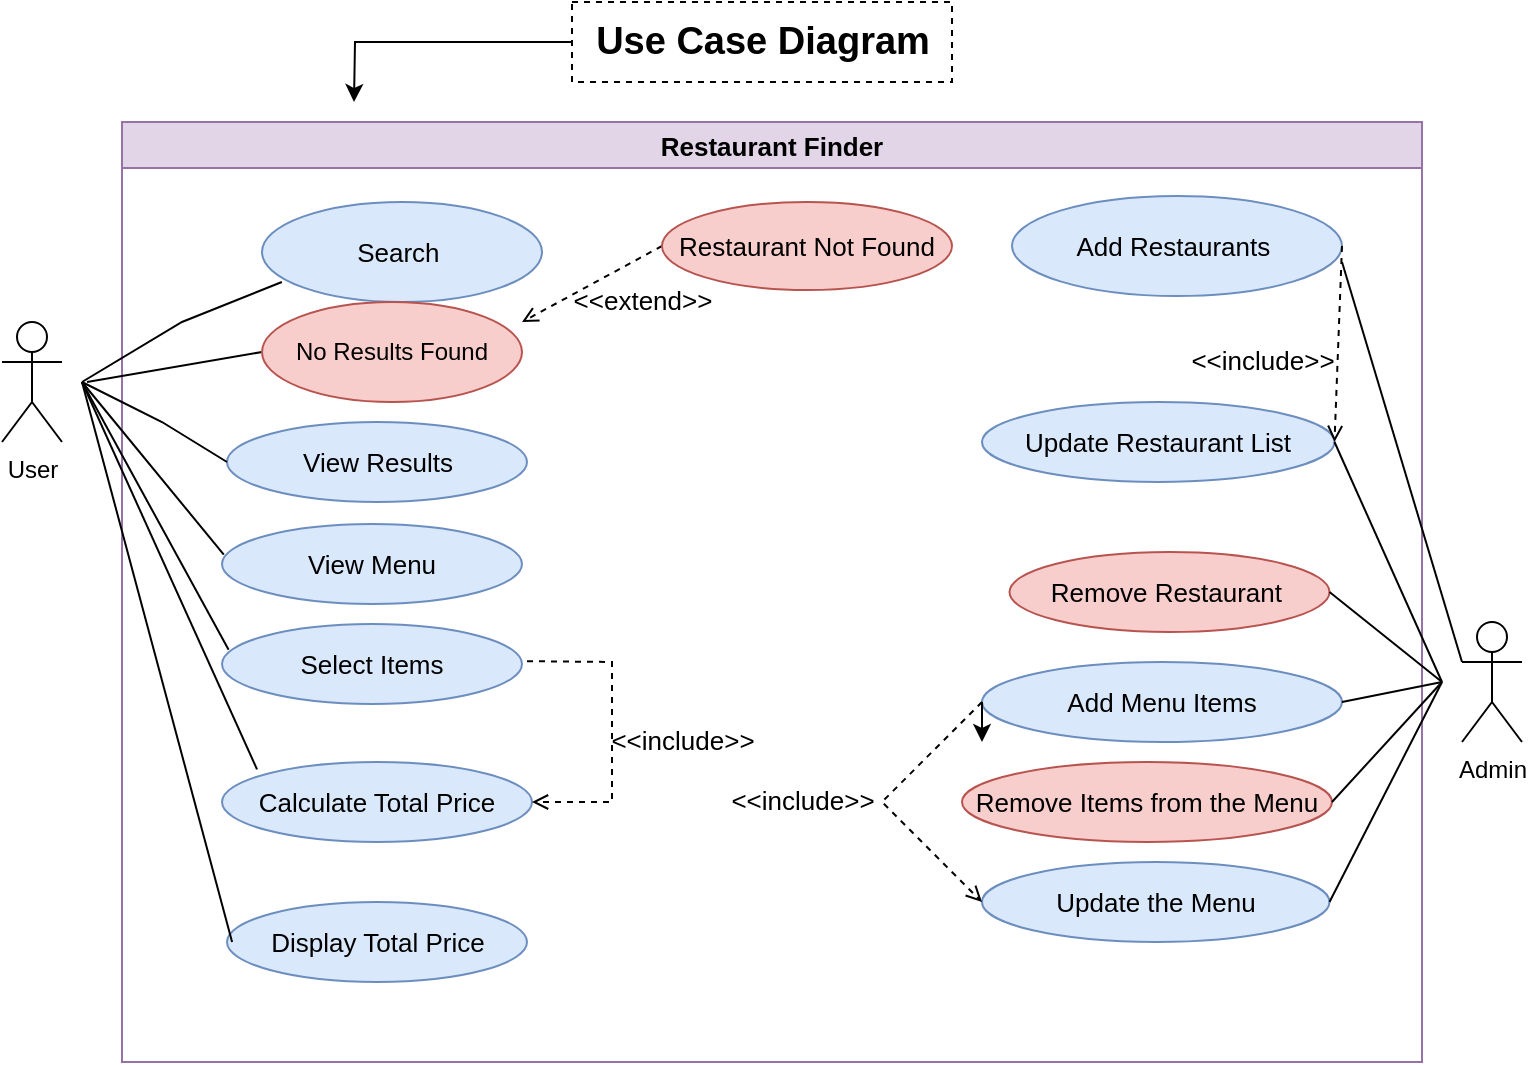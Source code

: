<mxfile version="20.3.0" type="github" pages="2">
  <diagram name="Use Case Diagram" id="b5b7bab2-c9e2-2cf4-8b2a-24fd1a2a6d21">
    <mxGraphModel dx="782" dy="468" grid="1" gridSize="10" guides="1" tooltips="1" connect="1" arrows="1" fold="1" page="1" pageScale="1" pageWidth="827" pageHeight="1169" background="none" math="0" shadow="0">
      <root>
        <mxCell id="0" />
        <mxCell id="1" parent="0" />
        <mxCell id="DMmQpoaEI2NIfHb3nnXW-68" value="Restaurant Finder" style="swimlane;fontSize=13;strokeColor=#9673a6;fillColor=#e1d5e7;" vertex="1" parent="1">
          <mxGeometry x="94" y="60" width="650" height="470" as="geometry" />
        </mxCell>
        <mxCell id="DMmQpoaEI2NIfHb3nnXW-69" value="View Results" style="ellipse;whiteSpace=wrap;html=1;align=center;strokeColor=#6c8ebf;fontSize=13;fillColor=#dae8fc;" vertex="1" parent="DMmQpoaEI2NIfHb3nnXW-68">
          <mxGeometry x="52.5" y="150" width="150" height="40" as="geometry" />
        </mxCell>
        <mxCell id="DMmQpoaEI2NIfHb3nnXW-70" value="Calculate Total Price" style="ellipse;whiteSpace=wrap;html=1;align=center;strokeColor=#6c8ebf;fontSize=13;fillColor=#dae8fc;" vertex="1" parent="DMmQpoaEI2NIfHb3nnXW-68">
          <mxGeometry x="50" y="320" width="155" height="40" as="geometry" />
        </mxCell>
        <mxCell id="DMmQpoaEI2NIfHb3nnXW-71" value="Select Items" style="ellipse;whiteSpace=wrap;html=1;align=center;strokeColor=#6c8ebf;fontSize=13;fillColor=#dae8fc;" vertex="1" parent="DMmQpoaEI2NIfHb3nnXW-68">
          <mxGeometry x="50" y="251" width="150" height="40" as="geometry" />
        </mxCell>
        <mxCell id="DMmQpoaEI2NIfHb3nnXW-72" value="Display Total Price" style="ellipse;whiteSpace=wrap;html=1;align=center;strokeColor=#6c8ebf;fontSize=13;fillColor=#dae8fc;" vertex="1" parent="DMmQpoaEI2NIfHb3nnXW-68">
          <mxGeometry x="52.5" y="390" width="150" height="40" as="geometry" />
        </mxCell>
        <mxCell id="DMmQpoaEI2NIfHb3nnXW-73" value="View Menu" style="ellipse;whiteSpace=wrap;html=1;align=center;strokeColor=#6c8ebf;fontSize=13;fillColor=#dae8fc;" vertex="1" parent="DMmQpoaEI2NIfHb3nnXW-68">
          <mxGeometry x="50" y="201" width="150" height="40" as="geometry" />
        </mxCell>
        <mxCell id="DMmQpoaEI2NIfHb3nnXW-74" value="&amp;lt;&amp;lt;include&amp;gt;&amp;gt;" style="html=1;verticalAlign=bottom;labelBackgroundColor=none;endArrow=open;endFill=0;dashed=1;rounded=0;fontSize=13;entryX=1;entryY=0.5;entryDx=0;entryDy=0;" edge="1" parent="DMmQpoaEI2NIfHb3nnXW-68" target="DMmQpoaEI2NIfHb3nnXW-70">
          <mxGeometry x="0.213" y="35" width="160" relative="1" as="geometry">
            <mxPoint x="202.5" y="269.58" as="sourcePoint" />
            <mxPoint x="362.5" y="269.58" as="targetPoint" />
            <Array as="points">
              <mxPoint x="245" y="270" />
              <mxPoint x="245" y="310" />
              <mxPoint x="245" y="340" />
            </Array>
            <mxPoint as="offset" />
          </mxGeometry>
        </mxCell>
        <mxCell id="DMmQpoaEI2NIfHb3nnXW-75" value="Add Restaurants&amp;nbsp;" style="ellipse;whiteSpace=wrap;html=1;strokeColor=#6c8ebf;fontSize=13;fillColor=#dae8fc;" vertex="1" parent="DMmQpoaEI2NIfHb3nnXW-68">
          <mxGeometry x="445" y="37" width="165" height="50" as="geometry" />
        </mxCell>
        <mxCell id="DMmQpoaEI2NIfHb3nnXW-76" value="Remove Restaurant&amp;nbsp;" style="ellipse;whiteSpace=wrap;html=1;align=center;strokeColor=#b85450;fontSize=13;fillColor=#f8cecc;" vertex="1" parent="DMmQpoaEI2NIfHb3nnXW-68">
          <mxGeometry x="443.75" y="215" width="160" height="40" as="geometry" />
        </mxCell>
        <mxCell id="DMmQpoaEI2NIfHb3nnXW-77" value="Update the Menu" style="ellipse;whiteSpace=wrap;html=1;align=center;strokeColor=#6c8ebf;fontSize=13;fillColor=#dae8fc;" vertex="1" parent="DMmQpoaEI2NIfHb3nnXW-68">
          <mxGeometry x="430" y="370" width="173.75" height="40" as="geometry" />
        </mxCell>
        <mxCell id="DMmQpoaEI2NIfHb3nnXW-78" value="Remove Items from the Menu" style="ellipse;whiteSpace=wrap;html=1;align=center;strokeColor=#b85450;fontSize=13;fillColor=#f8cecc;" vertex="1" parent="DMmQpoaEI2NIfHb3nnXW-68">
          <mxGeometry x="420" y="320" width="185" height="40" as="geometry" />
        </mxCell>
        <mxCell id="DMmQpoaEI2NIfHb3nnXW-79" value="Update Restaurant List" style="ellipse;whiteSpace=wrap;html=1;align=center;strokeColor=#6c8ebf;fontSize=13;fillColor=#dae8fc;" vertex="1" parent="DMmQpoaEI2NIfHb3nnXW-68">
          <mxGeometry x="430" y="140" width="176.25" height="40" as="geometry" />
        </mxCell>
        <mxCell id="DMmQpoaEI2NIfHb3nnXW-80" value="Add Menu Items" style="ellipse;whiteSpace=wrap;html=1;align=center;strokeColor=#6c8ebf;fontSize=13;fillColor=#dae8fc;" vertex="1" parent="DMmQpoaEI2NIfHb3nnXW-68">
          <mxGeometry x="430" y="270" width="180" height="40" as="geometry" />
        </mxCell>
        <mxCell id="DMmQpoaEI2NIfHb3nnXW-81" value="&amp;lt;&amp;lt;include&amp;gt;&amp;gt;" style="html=1;verticalAlign=bottom;labelBackgroundColor=none;endArrow=open;endFill=0;dashed=1;rounded=0;fontSize=13;entryX=1;entryY=0.5;entryDx=0;entryDy=0;exitX=1;exitY=0.5;exitDx=0;exitDy=0;" edge="1" parent="DMmQpoaEI2NIfHb3nnXW-68" source="DMmQpoaEI2NIfHb3nnXW-75" target="DMmQpoaEI2NIfHb3nnXW-79">
          <mxGeometry x="0.417" y="-37" width="160" relative="1" as="geometry">
            <mxPoint x="585" y="95" as="sourcePoint" />
            <mxPoint x="587.5" y="225" as="targetPoint" />
            <Array as="points" />
            <mxPoint as="offset" />
          </mxGeometry>
        </mxCell>
        <mxCell id="DMmQpoaEI2NIfHb3nnXW-82" value="&amp;lt;&amp;lt;extend&amp;gt;&amp;gt;" style="html=1;verticalAlign=bottom;labelBackgroundColor=none;endArrow=open;endFill=0;dashed=1;rounded=0;fontSize=13;exitX=0;exitY=0.5;exitDx=0;exitDy=0;" edge="1" parent="DMmQpoaEI2NIfHb3nnXW-68" source="DMmQpoaEI2NIfHb3nnXW-83">
          <mxGeometry x="-0.324" y="29" width="160" relative="1" as="geometry">
            <mxPoint x="265" y="80" as="sourcePoint" />
            <mxPoint x="200" y="100" as="targetPoint" />
            <Array as="points">
              <mxPoint x="200" y="100" />
            </Array>
            <mxPoint as="offset" />
          </mxGeometry>
        </mxCell>
        <mxCell id="DMmQpoaEI2NIfHb3nnXW-83" value="Restaurant Not Found" style="ellipse;whiteSpace=wrap;html=1;strokeColor=#b85450;fontSize=13;fillColor=#f8cecc;" vertex="1" parent="DMmQpoaEI2NIfHb3nnXW-68">
          <mxGeometry x="270" y="40" width="145" height="44" as="geometry" />
        </mxCell>
        <mxCell id="DMmQpoaEI2NIfHb3nnXW-84" value="&amp;lt;&amp;lt;include&amp;gt;&amp;gt;" style="html=1;verticalAlign=bottom;labelBackgroundColor=none;endArrow=open;endFill=0;dashed=1;rounded=0;fontSize=13;entryX=0;entryY=0.5;entryDx=0;entryDy=0;exitX=0;exitY=0.5;exitDx=0;exitDy=0;" edge="1" parent="DMmQpoaEI2NIfHb3nnXW-68" source="DMmQpoaEI2NIfHb3nnXW-80" target="DMmQpoaEI2NIfHb3nnXW-77">
          <mxGeometry y="-41" width="160" relative="1" as="geometry">
            <mxPoint x="410" y="220" as="sourcePoint" />
            <mxPoint x="540" y="310" as="targetPoint" />
            <Array as="points">
              <mxPoint x="380" y="340" />
            </Array>
            <mxPoint x="-11" y="-19" as="offset" />
          </mxGeometry>
        </mxCell>
        <mxCell id="DMmQpoaEI2NIfHb3nnXW-85" value="" style="endArrow=none;html=1;rounded=0;fontSize=13;" edge="1" parent="DMmQpoaEI2NIfHb3nnXW-68">
          <mxGeometry width="50" height="50" relative="1" as="geometry">
            <mxPoint x="670" y="270" as="sourcePoint" />
            <mxPoint x="610" y="70" as="targetPoint" />
          </mxGeometry>
        </mxCell>
        <mxCell id="DMmQpoaEI2NIfHb3nnXW-86" value="" style="endArrow=none;html=1;rounded=0;entryX=0;entryY=0.5;entryDx=0;entryDy=0;" edge="1" parent="DMmQpoaEI2NIfHb3nnXW-68" target="DMmQpoaEI2NIfHb3nnXW-88">
          <mxGeometry width="50" height="50" relative="1" as="geometry">
            <mxPoint x="-17.5" y="130" as="sourcePoint" />
            <mxPoint x="70" y="110" as="targetPoint" />
            <Array as="points" />
          </mxGeometry>
        </mxCell>
        <mxCell id="DMmQpoaEI2NIfHb3nnXW-87" value="&lt;span style=&quot;font-size: 13px;&quot;&gt;Search&amp;nbsp;&lt;/span&gt;" style="ellipse;whiteSpace=wrap;html=1;fillColor=#dae8fc;strokeColor=#6c8ebf;" vertex="1" parent="DMmQpoaEI2NIfHb3nnXW-68">
          <mxGeometry x="70" y="40" width="140" height="50" as="geometry" />
        </mxCell>
        <mxCell id="DMmQpoaEI2NIfHb3nnXW-88" value="No Results Found" style="ellipse;whiteSpace=wrap;html=1;fillColor=#f8cecc;strokeColor=#b85450;" vertex="1" parent="DMmQpoaEI2NIfHb3nnXW-68">
          <mxGeometry x="70" y="90" width="130" height="50" as="geometry" />
        </mxCell>
        <mxCell id="DMmQpoaEI2NIfHb3nnXW-89" value="User" style="shape=umlActor;verticalLabelPosition=bottom;verticalAlign=top;html=1;outlineConnect=0;" vertex="1" parent="1">
          <mxGeometry x="34" y="160" width="30" height="60" as="geometry" />
        </mxCell>
        <mxCell id="DMmQpoaEI2NIfHb3nnXW-90" value="Admin" style="shape=umlActor;verticalLabelPosition=bottom;verticalAlign=top;html=1;outlineConnect=0;" vertex="1" parent="1">
          <mxGeometry x="764" y="310" width="30" height="60" as="geometry" />
        </mxCell>
        <mxCell id="DMmQpoaEI2NIfHb3nnXW-91" value="" style="endArrow=none;html=1;rounded=0;fontSize=13;entryX=0.071;entryY=0.8;entryDx=0;entryDy=0;entryPerimeter=0;" edge="1" parent="1" target="DMmQpoaEI2NIfHb3nnXW-87">
          <mxGeometry width="50" height="50" relative="1" as="geometry">
            <mxPoint x="74" y="190" as="sourcePoint" />
            <mxPoint x="144" y="109.25" as="targetPoint" />
            <Array as="points">
              <mxPoint x="124" y="160" />
            </Array>
          </mxGeometry>
        </mxCell>
        <mxCell id="DMmQpoaEI2NIfHb3nnXW-92" value="" style="endArrow=none;html=1;rounded=0;fontSize=13;entryX=0;entryY=0.5;entryDx=0;entryDy=0;" edge="1" parent="1" target="DMmQpoaEI2NIfHb3nnXW-69">
          <mxGeometry width="50" height="50" relative="1" as="geometry">
            <mxPoint x="74" y="190" as="sourcePoint" />
            <mxPoint x="134" y="230" as="targetPoint" />
            <Array as="points">
              <mxPoint x="114" y="210" />
            </Array>
          </mxGeometry>
        </mxCell>
        <mxCell id="DMmQpoaEI2NIfHb3nnXW-93" value="" style="endArrow=none;html=1;rounded=0;fontSize=13;entryX=0.006;entryY=0.383;entryDx=0;entryDy=0;entryPerimeter=0;" edge="1" parent="1" target="DMmQpoaEI2NIfHb3nnXW-73">
          <mxGeometry width="50" height="50" relative="1" as="geometry">
            <mxPoint x="74" y="190" as="sourcePoint" />
            <mxPoint x="134" y="170" as="targetPoint" />
          </mxGeometry>
        </mxCell>
        <mxCell id="DMmQpoaEI2NIfHb3nnXW-94" value="" style="endArrow=none;html=1;rounded=0;fontSize=13;entryX=0.022;entryY=0.321;entryDx=0;entryDy=0;entryPerimeter=0;" edge="1" parent="1" target="DMmQpoaEI2NIfHb3nnXW-71">
          <mxGeometry width="50" height="50" relative="1" as="geometry">
            <mxPoint x="74" y="190" as="sourcePoint" />
            <mxPoint x="144" y="180" as="targetPoint" />
          </mxGeometry>
        </mxCell>
        <mxCell id="DMmQpoaEI2NIfHb3nnXW-95" value="" style="endArrow=none;html=1;rounded=0;fontSize=13;entryX=0.113;entryY=0.092;entryDx=0;entryDy=0;entryPerimeter=0;" edge="1" parent="1" target="DMmQpoaEI2NIfHb3nnXW-70">
          <mxGeometry width="50" height="50" relative="1" as="geometry">
            <mxPoint x="74" y="190" as="sourcePoint" />
            <mxPoint x="154" y="380" as="targetPoint" />
          </mxGeometry>
        </mxCell>
        <mxCell id="DMmQpoaEI2NIfHb3nnXW-96" value="" style="endArrow=none;html=1;rounded=0;fontSize=13;entryX=0.017;entryY=0.5;entryDx=0;entryDy=0;entryPerimeter=0;" edge="1" parent="1" target="DMmQpoaEI2NIfHb3nnXW-72">
          <mxGeometry width="50" height="50" relative="1" as="geometry">
            <mxPoint x="74" y="190" as="sourcePoint" />
            <mxPoint x="162.3" y="352.84" as="targetPoint" />
          </mxGeometry>
        </mxCell>
        <mxCell id="DMmQpoaEI2NIfHb3nnXW-97" value="" style="endArrow=none;html=1;rounded=0;fontSize=13;entryX=1;entryY=0.5;entryDx=0;entryDy=0;" edge="1" parent="1" target="DMmQpoaEI2NIfHb3nnXW-76">
          <mxGeometry width="50" height="50" relative="1" as="geometry">
            <mxPoint x="754" y="340" as="sourcePoint" />
            <mxPoint x="709" y="150" as="targetPoint" />
          </mxGeometry>
        </mxCell>
        <mxCell id="DMmQpoaEI2NIfHb3nnXW-98" value="" style="endArrow=none;html=1;rounded=0;fontSize=13;entryX=1;entryY=0.5;entryDx=0;entryDy=0;" edge="1" parent="1" target="DMmQpoaEI2NIfHb3nnXW-80">
          <mxGeometry width="50" height="50" relative="1" as="geometry">
            <mxPoint x="754" y="340" as="sourcePoint" />
            <mxPoint x="694" y="230" as="targetPoint" />
          </mxGeometry>
        </mxCell>
        <mxCell id="DMmQpoaEI2NIfHb3nnXW-99" value="" style="endArrow=none;html=1;rounded=0;fontSize=13;entryX=1;entryY=0.5;entryDx=0;entryDy=0;" edge="1" parent="1" target="DMmQpoaEI2NIfHb3nnXW-78">
          <mxGeometry width="50" height="50" relative="1" as="geometry">
            <mxPoint x="754" y="340" as="sourcePoint" />
            <mxPoint x="704" y="240" as="targetPoint" />
          </mxGeometry>
        </mxCell>
        <mxCell id="DMmQpoaEI2NIfHb3nnXW-100" value="" style="endArrow=none;html=1;rounded=0;fontSize=13;entryX=1;entryY=0.5;entryDx=0;entryDy=0;" edge="1" parent="1" target="DMmQpoaEI2NIfHb3nnXW-77">
          <mxGeometry width="50" height="50" relative="1" as="geometry">
            <mxPoint x="754" y="340" as="sourcePoint" />
            <mxPoint x="714" y="250" as="targetPoint" />
          </mxGeometry>
        </mxCell>
        <mxCell id="DMmQpoaEI2NIfHb3nnXW-101" value="" style="endArrow=none;html=1;rounded=0;fontSize=13;entryX=1;entryY=0.5;entryDx=0;entryDy=0;" edge="1" parent="1" target="DMmQpoaEI2NIfHb3nnXW-79">
          <mxGeometry width="50" height="50" relative="1" as="geometry">
            <mxPoint x="754" y="340" as="sourcePoint" />
            <mxPoint x="684" y="480" as="targetPoint" />
          </mxGeometry>
        </mxCell>
        <mxCell id="DMmQpoaEI2NIfHb3nnXW-102" style="edgeStyle=orthogonalEdgeStyle;rounded=0;orthogonalLoop=1;jettySize=auto;html=1;exitX=0;exitY=0.5;exitDx=0;exitDy=0;" edge="1" parent="1" source="DMmQpoaEI2NIfHb3nnXW-80">
          <mxGeometry relative="1" as="geometry">
            <mxPoint x="524" y="370" as="targetPoint" />
          </mxGeometry>
        </mxCell>
        <mxCell id="DMmQpoaEI2NIfHb3nnXW-110" value="" style="edgeStyle=orthogonalEdgeStyle;rounded=0;orthogonalLoop=1;jettySize=auto;html=1;fontSize=19;" edge="1" parent="1" source="DMmQpoaEI2NIfHb3nnXW-103">
          <mxGeometry relative="1" as="geometry">
            <mxPoint x="210" y="50" as="targetPoint" />
          </mxGeometry>
        </mxCell>
        <mxCell id="DMmQpoaEI2NIfHb3nnXW-103" value="&lt;b&gt;&lt;font style=&quot;font-size: 19px;&quot;&gt;Use Case Diagram&lt;/font&gt;&lt;/b&gt;" style="text;html=1;align=center;verticalAlign=middle;resizable=0;points=[];autosize=1;strokeColor=default;fillColor=none;dashed=1;" vertex="1" parent="1">
          <mxGeometry x="319" width="190" height="40" as="geometry" />
        </mxCell>
      </root>
    </mxGraphModel>
  </diagram>
  <diagram id="GNG9vuEuGxXa2whmLHhD" name="Activity Diagram">
    <mxGraphModel dx="1632" dy="468" grid="1" gridSize="10" guides="1" tooltips="1" connect="1" arrows="1" fold="1" page="1" pageScale="1" pageWidth="850" pageHeight="1100" math="0" shadow="0">
      <root>
        <mxCell id="0" />
        <mxCell id="1" parent="0" />
        <mxCell id="fnDxnUJMtYbM2u1HrAq8-1" value="&lt;b&gt;&lt;font style=&quot;font-size: 19px;&quot;&gt;Activity Diagram&lt;/font&gt;&lt;/b&gt;" style="text;html=1;align=center;verticalAlign=middle;resizable=0;points=[];autosize=1;strokeColor=default;fillColor=none;dashed=1;" vertex="1" parent="1">
          <mxGeometry x="240" y="40" width="170" height="40" as="geometry" />
        </mxCell>
        <mxCell id="fnDxnUJMtYbM2u1HrAq8-2" value="User" style="swimlane;whiteSpace=wrap;strokeColor=#6c8ebf;fillColor=#dae8fc;" vertex="1" parent="1">
          <mxGeometry x="-70" y="110" width="400" height="650" as="geometry" />
        </mxCell>
        <mxCell id="fnDxnUJMtYbM2u1HrAq8-3" value="" style="ellipse;shape=startState;fillColor=#000000;strokeColor=#ff0000;" vertex="1" parent="fnDxnUJMtYbM2u1HrAq8-2">
          <mxGeometry x="17.5" y="40" width="30" height="30" as="geometry" />
        </mxCell>
        <mxCell id="fnDxnUJMtYbM2u1HrAq8-4" style="edgeStyle=orthogonalEdgeStyle;rounded=0;orthogonalLoop=1;jettySize=auto;html=1;" edge="1" parent="fnDxnUJMtYbM2u1HrAq8-2" source="fnDxnUJMtYbM2u1HrAq8-5" target="fnDxnUJMtYbM2u1HrAq8-13">
          <mxGeometry relative="1" as="geometry">
            <Array as="points" />
          </mxGeometry>
        </mxCell>
        <mxCell id="fnDxnUJMtYbM2u1HrAq8-5" value="Search Restaurant" style="fillColor=#dae8fc;strokeColor=#6c8ebf;" vertex="1" parent="fnDxnUJMtYbM2u1HrAq8-2">
          <mxGeometry x="87.5" y="30" width="110" height="50" as="geometry" />
        </mxCell>
        <mxCell id="fnDxnUJMtYbM2u1HrAq8-6" value="Check Timings" style="fillColor=#dae8fc;strokeColor=#6c8ebf;" vertex="1" parent="fnDxnUJMtYbM2u1HrAq8-2">
          <mxGeometry x="10" y="243" width="110" height="50" as="geometry" />
        </mxCell>
        <mxCell id="fnDxnUJMtYbM2u1HrAq8-7" style="edgeStyle=orthogonalEdgeStyle;rounded=0;orthogonalLoop=1;jettySize=auto;html=1;entryX=0.495;entryY=-0.04;entryDx=0;entryDy=0;entryPerimeter=0;fontSize=19;" edge="1" parent="fnDxnUJMtYbM2u1HrAq8-2" source="fnDxnUJMtYbM2u1HrAq8-8" target="fnDxnUJMtYbM2u1HrAq8-10">
          <mxGeometry relative="1" as="geometry" />
        </mxCell>
        <mxCell id="fnDxnUJMtYbM2u1HrAq8-8" value="View Menu" style="fillColor=#dae8fc;strokeColor=#6c8ebf;" vertex="1" parent="fnDxnUJMtYbM2u1HrAq8-2">
          <mxGeometry x="57.5" y="350" width="110" height="50" as="geometry" />
        </mxCell>
        <mxCell id="fnDxnUJMtYbM2u1HrAq8-9" value="" style="edgeStyle=orthogonalEdgeStyle;rounded=0;orthogonalLoop=1;jettySize=auto;html=1;fontSize=19;" edge="1" parent="fnDxnUJMtYbM2u1HrAq8-2" source="fnDxnUJMtYbM2u1HrAq8-10" target="fnDxnUJMtYbM2u1HrAq8-12">
          <mxGeometry relative="1" as="geometry" />
        </mxCell>
        <mxCell id="fnDxnUJMtYbM2u1HrAq8-10" value="Select Items" style="fillColor=#dae8fc;strokeColor=#6c8ebf;" vertex="1" parent="fnDxnUJMtYbM2u1HrAq8-2">
          <mxGeometry x="57.5" y="440" width="110" height="50" as="geometry" />
        </mxCell>
        <mxCell id="fnDxnUJMtYbM2u1HrAq8-11" style="edgeStyle=orthogonalEdgeStyle;rounded=0;orthogonalLoop=1;jettySize=auto;html=1;entryX=0.5;entryY=0;entryDx=0;entryDy=0;" edge="1" parent="fnDxnUJMtYbM2u1HrAq8-2" source="fnDxnUJMtYbM2u1HrAq8-12" target="fnDxnUJMtYbM2u1HrAq8-16">
          <mxGeometry relative="1" as="geometry" />
        </mxCell>
        <mxCell id="fnDxnUJMtYbM2u1HrAq8-12" value="View Total Price" style="fillColor=#dae8fc;strokeColor=#6c8ebf;" vertex="1" parent="fnDxnUJMtYbM2u1HrAq8-2">
          <mxGeometry x="57.5" y="520" width="110" height="50" as="geometry" />
        </mxCell>
        <mxCell id="fnDxnUJMtYbM2u1HrAq8-13" value="" style="rhombus;whiteSpace=wrap;html=1;strokeColor=#0000FF;" vertex="1" parent="fnDxnUJMtYbM2u1HrAq8-2">
          <mxGeometry x="80" y="180" width="45" height="40" as="geometry" />
        </mxCell>
        <mxCell id="fnDxnUJMtYbM2u1HrAq8-14" style="edgeStyle=orthogonalEdgeStyle;rounded=0;orthogonalLoop=1;jettySize=auto;html=1;entryX=0.445;entryY=1;entryDx=0;entryDy=0;entryPerimeter=0;" edge="1" parent="fnDxnUJMtYbM2u1HrAq8-2" source="fnDxnUJMtYbM2u1HrAq8-15" target="fnDxnUJMtYbM2u1HrAq8-6">
          <mxGeometry relative="1" as="geometry" />
        </mxCell>
        <mxCell id="fnDxnUJMtYbM2u1HrAq8-15" value="" style="rhombus;whiteSpace=wrap;html=1;strokeColor=#0000FF;" vertex="1" parent="fnDxnUJMtYbM2u1HrAq8-2">
          <mxGeometry x="125" y="293" width="35" height="40" as="geometry" />
        </mxCell>
        <mxCell id="fnDxnUJMtYbM2u1HrAq8-16" value="" style="ellipse;html=1;shape=endState;fillColor=#000000;strokeColor=#ff0000;" vertex="1" parent="fnDxnUJMtYbM2u1HrAq8-2">
          <mxGeometry x="97.5" y="610" width="30" height="28" as="geometry" />
        </mxCell>
        <mxCell id="fnDxnUJMtYbM2u1HrAq8-17" value="" style="endArrow=classic;html=1;rounded=0;entryX=-0.018;entryY=0.52;entryDx=0;entryDy=0;entryPerimeter=0;" edge="1" parent="fnDxnUJMtYbM2u1HrAq8-2" source="fnDxnUJMtYbM2u1HrAq8-3" target="fnDxnUJMtYbM2u1HrAq8-5">
          <mxGeometry width="50" height="50" relative="1" as="geometry">
            <mxPoint x="520" y="320" as="sourcePoint" />
            <mxPoint x="570" y="270" as="targetPoint" />
          </mxGeometry>
        </mxCell>
        <mxCell id="fnDxnUJMtYbM2u1HrAq8-18" style="edgeStyle=orthogonalEdgeStyle;rounded=0;orthogonalLoop=1;jettySize=auto;html=1;entryX=0.841;entryY=1;entryDx=0;entryDy=0;entryPerimeter=0;" edge="1" parent="fnDxnUJMtYbM2u1HrAq8-2" source="fnDxnUJMtYbM2u1HrAq8-13" target="fnDxnUJMtYbM2u1HrAq8-5">
          <mxGeometry relative="1" as="geometry">
            <mxPoint x="240" y="90" as="targetPoint" />
            <Array as="points">
              <mxPoint x="260" y="200" />
              <mxPoint x="260" y="120" />
              <mxPoint x="180" y="120" />
            </Array>
          </mxGeometry>
        </mxCell>
        <mxCell id="fnDxnUJMtYbM2u1HrAq8-19" style="edgeStyle=orthogonalEdgeStyle;rounded=0;orthogonalLoop=1;jettySize=auto;html=1;entryX=1.023;entryY=0.6;entryDx=0;entryDy=0;entryPerimeter=0;" edge="1" parent="fnDxnUJMtYbM2u1HrAq8-2" source="fnDxnUJMtYbM2u1HrAq8-15" target="fnDxnUJMtYbM2u1HrAq8-5">
          <mxGeometry relative="1" as="geometry">
            <mxPoint x="300" y="60" as="targetPoint" />
            <Array as="points">
              <mxPoint x="143" y="270" />
              <mxPoint x="310" y="270" />
              <mxPoint x="310" y="60" />
            </Array>
          </mxGeometry>
        </mxCell>
        <mxCell id="fnDxnUJMtYbM2u1HrAq8-20" value="Not found" style="text;html=1;align=center;verticalAlign=middle;resizable=0;points=[];autosize=1;strokeColor=#b85450;fillColor=#f8cecc;" vertex="1" parent="fnDxnUJMtYbM2u1HrAq8-2">
          <mxGeometry x="125" y="160" width="80" height="30" as="geometry" />
        </mxCell>
        <mxCell id="fnDxnUJMtYbM2u1HrAq8-21" value="Found" style="text;html=1;align=center;verticalAlign=middle;resizable=0;points=[];autosize=1;strokeColor=#6c8ebf;fillColor=#dae8fc;" vertex="1" parent="fnDxnUJMtYbM2u1HrAq8-2">
          <mxGeometry x="27.5" y="160" width="60" height="30" as="geometry" />
        </mxCell>
        <mxCell id="fnDxnUJMtYbM2u1HrAq8-22" style="edgeStyle=orthogonalEdgeStyle;rounded=0;orthogonalLoop=1;jettySize=auto;html=1;" edge="1" parent="fnDxnUJMtYbM2u1HrAq8-2" source="fnDxnUJMtYbM2u1HrAq8-15">
          <mxGeometry relative="1" as="geometry">
            <mxPoint x="170" y="380" as="targetPoint" />
            <Array as="points">
              <mxPoint x="210" y="313" />
              <mxPoint x="210" y="350" />
              <mxPoint x="173" y="350" />
              <mxPoint x="173" y="370" />
            </Array>
          </mxGeometry>
        </mxCell>
        <mxCell id="fnDxnUJMtYbM2u1HrAq8-23" value="Admin" style="swimlane;whiteSpace=wrap;fillColor=#dae8fc;strokeColor=#6c8ebf;" vertex="1" parent="1">
          <mxGeometry x="330" y="110" width="640" height="650" as="geometry" />
        </mxCell>
        <mxCell id="fnDxnUJMtYbM2u1HrAq8-24" style="edgeStyle=orthogonalEdgeStyle;rounded=0;orthogonalLoop=1;jettySize=auto;html=1;" edge="1" parent="fnDxnUJMtYbM2u1HrAq8-23" source="fnDxnUJMtYbM2u1HrAq8-25" target="fnDxnUJMtYbM2u1HrAq8-30">
          <mxGeometry relative="1" as="geometry" />
        </mxCell>
        <mxCell id="fnDxnUJMtYbM2u1HrAq8-25" value="" style="ellipse;shape=startState;fillColor=#000000;strokeColor=#ff0000;" vertex="1" parent="fnDxnUJMtYbM2u1HrAq8-23">
          <mxGeometry x="319" y="40" width="30" height="30" as="geometry" />
        </mxCell>
        <mxCell id="fnDxnUJMtYbM2u1HrAq8-26" value="Add Restaurants " style="fillColor=#dae8fc;strokeColor=#6c8ebf;" vertex="1" parent="fnDxnUJMtYbM2u1HrAq8-23">
          <mxGeometry x="20" y="140" width="110" height="30" as="geometry" />
        </mxCell>
        <mxCell id="fnDxnUJMtYbM2u1HrAq8-27" value="" style="ellipse;html=1;shape=endState;fillColor=#000000;strokeColor=#ff0000;" vertex="1" parent="fnDxnUJMtYbM2u1HrAq8-23">
          <mxGeometry x="320" y="589" width="30" height="28" as="geometry" />
        </mxCell>
        <mxCell id="fnDxnUJMtYbM2u1HrAq8-28" style="edgeStyle=orthogonalEdgeStyle;rounded=0;orthogonalLoop=1;jettySize=auto;html=1;entryX=0.509;entryY=-0.04;entryDx=0;entryDy=0;entryPerimeter=0;" edge="1" parent="fnDxnUJMtYbM2u1HrAq8-23" source="fnDxnUJMtYbM2u1HrAq8-30" target="fnDxnUJMtYbM2u1HrAq8-26">
          <mxGeometry relative="1" as="geometry" />
        </mxCell>
        <mxCell id="fnDxnUJMtYbM2u1HrAq8-29" value="" style="edgeStyle=orthogonalEdgeStyle;rounded=0;orthogonalLoop=1;jettySize=auto;html=1;" edge="1" parent="fnDxnUJMtYbM2u1HrAq8-23" source="fnDxnUJMtYbM2u1HrAq8-30" target="fnDxnUJMtYbM2u1HrAq8-32">
          <mxGeometry relative="1" as="geometry" />
        </mxCell>
        <mxCell id="fnDxnUJMtYbM2u1HrAq8-30" value="" style="rhombus;whiteSpace=wrap;html=1;strokeColor=#0000FF;" vertex="1" parent="fnDxnUJMtYbM2u1HrAq8-23">
          <mxGeometry x="270" y="90" width="35" height="40" as="geometry" />
        </mxCell>
        <mxCell id="fnDxnUJMtYbM2u1HrAq8-31" value="" style="edgeStyle=orthogonalEdgeStyle;rounded=0;orthogonalLoop=1;jettySize=auto;html=1;" edge="1" parent="fnDxnUJMtYbM2u1HrAq8-23" source="fnDxnUJMtYbM2u1HrAq8-32" target="fnDxnUJMtYbM2u1HrAq8-35">
          <mxGeometry relative="1" as="geometry" />
        </mxCell>
        <mxCell id="fnDxnUJMtYbM2u1HrAq8-32" value="Remove/Modify Restaurant" style="whiteSpace=wrap;html=1;strokeColor=#6c8ebf;fillColor=#dae8fc;" vertex="1" parent="fnDxnUJMtYbM2u1HrAq8-23">
          <mxGeometry x="350" y="135" width="120" height="60" as="geometry" />
        </mxCell>
        <mxCell id="fnDxnUJMtYbM2u1HrAq8-33" value="" style="edgeStyle=orthogonalEdgeStyle;rounded=0;orthogonalLoop=1;jettySize=auto;html=1;" edge="1" parent="fnDxnUJMtYbM2u1HrAq8-23" source="fnDxnUJMtYbM2u1HrAq8-35" target="fnDxnUJMtYbM2u1HrAq8-36">
          <mxGeometry relative="1" as="geometry" />
        </mxCell>
        <mxCell id="fnDxnUJMtYbM2u1HrAq8-34" value="" style="edgeStyle=orthogonalEdgeStyle;rounded=0;orthogonalLoop=1;jettySize=auto;html=1;" edge="1" parent="fnDxnUJMtYbM2u1HrAq8-23" source="fnDxnUJMtYbM2u1HrAq8-35" target="fnDxnUJMtYbM2u1HrAq8-37">
          <mxGeometry relative="1" as="geometry" />
        </mxCell>
        <mxCell id="fnDxnUJMtYbM2u1HrAq8-35" value="" style="rhombus;whiteSpace=wrap;html=1;strokeColor=#0000FF;" vertex="1" parent="fnDxnUJMtYbM2u1HrAq8-23">
          <mxGeometry x="385" y="233.5" width="50" height="23" as="geometry" />
        </mxCell>
        <mxCell id="fnDxnUJMtYbM2u1HrAq8-36" value="Delete Restaurent" style="rounded=1;whiteSpace=wrap;html=1;strokeColor=#b85450;fillColor=#f8cecc;" vertex="1" parent="fnDxnUJMtYbM2u1HrAq8-23">
          <mxGeometry x="500" y="265" width="110" height="35" as="geometry" />
        </mxCell>
        <mxCell id="fnDxnUJMtYbM2u1HrAq8-37" value="" style="rhombus;whiteSpace=wrap;html=1;strokeColor=#0000FF;" vertex="1" parent="fnDxnUJMtYbM2u1HrAq8-23">
          <mxGeometry x="380" y="300" width="60" height="34" as="geometry" />
        </mxCell>
        <mxCell id="fnDxnUJMtYbM2u1HrAq8-38" value="Remove Restaurant&amp;nbsp;" style="text;html=1;align=center;verticalAlign=middle;resizable=0;points=[];autosize=1;strokeColor=#b85450;fillColor=#f8cecc;" vertex="1" parent="fnDxnUJMtYbM2u1HrAq8-23">
          <mxGeometry x="435" y="210" width="130" height="30" as="geometry" />
        </mxCell>
        <mxCell id="fnDxnUJMtYbM2u1HrAq8-39" style="edgeStyle=orthogonalEdgeStyle;rounded=0;orthogonalLoop=1;jettySize=auto;html=1;entryX=0.511;entryY=0.3;entryDx=0;entryDy=0;entryPerimeter=0;" edge="1" parent="fnDxnUJMtYbM2u1HrAq8-23" source="fnDxnUJMtYbM2u1HrAq8-40" target="fnDxnUJMtYbM2u1HrAq8-51">
          <mxGeometry relative="1" as="geometry" />
        </mxCell>
        <mxCell id="fnDxnUJMtYbM2u1HrAq8-40" value="Edit Restaurant" style="whiteSpace=wrap;html=1;strokeColor=#82b366;fillColor=#d5e8d4;" vertex="1" parent="fnDxnUJMtYbM2u1HrAq8-23">
          <mxGeometry x="280" y="380" width="120" height="60" as="geometry" />
        </mxCell>
        <mxCell id="fnDxnUJMtYbM2u1HrAq8-41" value="" style="edgeStyle=orthogonalEdgeStyle;rounded=0;orthogonalLoop=1;jettySize=auto;html=1;" edge="1" parent="fnDxnUJMtYbM2u1HrAq8-23" source="fnDxnUJMtYbM2u1HrAq8-37">
          <mxGeometry relative="1" as="geometry">
            <mxPoint x="340" y="380" as="targetPoint" />
            <Array as="points">
              <mxPoint x="340" y="320" />
            </Array>
          </mxGeometry>
        </mxCell>
        <mxCell id="fnDxnUJMtYbM2u1HrAq8-42" value="" style="edgeStyle=orthogonalEdgeStyle;rounded=0;orthogonalLoop=1;jettySize=auto;html=1;" edge="1" parent="fnDxnUJMtYbM2u1HrAq8-23" source="fnDxnUJMtYbM2u1HrAq8-43" target="fnDxnUJMtYbM2u1HrAq8-46">
          <mxGeometry relative="1" as="geometry" />
        </mxCell>
        <mxCell id="fnDxnUJMtYbM2u1HrAq8-43" value="Edit Menu" style="whiteSpace=wrap;html=1;strokeColor=#82b366;fillColor=#d5e8d4;" vertex="1" parent="fnDxnUJMtYbM2u1HrAq8-23">
          <mxGeometry x="450" y="350" width="120" height="40" as="geometry" />
        </mxCell>
        <mxCell id="fnDxnUJMtYbM2u1HrAq8-44" value="" style="edgeStyle=orthogonalEdgeStyle;rounded=0;orthogonalLoop=1;jettySize=auto;html=1;entryX=0.542;entryY=0;entryDx=0;entryDy=0;entryPerimeter=0;" edge="1" parent="fnDxnUJMtYbM2u1HrAq8-23" source="fnDxnUJMtYbM2u1HrAq8-37" target="fnDxnUJMtYbM2u1HrAq8-43">
          <mxGeometry relative="1" as="geometry" />
        </mxCell>
        <mxCell id="fnDxnUJMtYbM2u1HrAq8-45" style="edgeStyle=orthogonalEdgeStyle;rounded=0;orthogonalLoop=1;jettySize=auto;html=1;entryX=0.919;entryY=0.7;entryDx=0;entryDy=0;entryPerimeter=0;" edge="1" parent="fnDxnUJMtYbM2u1HrAq8-23" source="fnDxnUJMtYbM2u1HrAq8-46" target="fnDxnUJMtYbM2u1HrAq8-51">
          <mxGeometry relative="1" as="geometry" />
        </mxCell>
        <mxCell id="fnDxnUJMtYbM2u1HrAq8-46" value="Update Price" style="rounded=1;whiteSpace=wrap;html=1;strokeColor=#82b366;fillColor=#d5e8d4;" vertex="1" parent="fnDxnUJMtYbM2u1HrAq8-23">
          <mxGeometry x="450" y="460" width="120" height="30" as="geometry" />
        </mxCell>
        <mxCell id="fnDxnUJMtYbM2u1HrAq8-47" style="edgeStyle=orthogonalEdgeStyle;rounded=0;orthogonalLoop=1;jettySize=auto;html=1;entryX=0.229;entryY=0.5;entryDx=0;entryDy=0;entryPerimeter=0;" edge="1" parent="fnDxnUJMtYbM2u1HrAq8-23" source="fnDxnUJMtYbM2u1HrAq8-48" target="fnDxnUJMtYbM2u1HrAq8-51">
          <mxGeometry relative="1" as="geometry" />
        </mxCell>
        <mxCell id="fnDxnUJMtYbM2u1HrAq8-48" value="Add Price" style="whiteSpace=wrap;html=1;fillColor=#d5e8d4;strokeColor=#82b366;" vertex="1" parent="fnDxnUJMtYbM2u1HrAq8-23">
          <mxGeometry x="100" y="350" width="80" height="50" as="geometry" />
        </mxCell>
        <mxCell id="fnDxnUJMtYbM2u1HrAq8-49" value="Input text" style="text;fontColor=#ffffff;fontSize=16;verticalAlign=middle;strokeColor=none;fillColor=none;" vertex="1" parent="fnDxnUJMtYbM2u1HrAq8-23">
          <mxGeometry x="60" y="510" width="510" height="30" as="geometry" />
        </mxCell>
        <mxCell id="fnDxnUJMtYbM2u1HrAq8-50" style="edgeStyle=orthogonalEdgeStyle;rounded=0;orthogonalLoop=1;jettySize=auto;html=1;entryX=0.5;entryY=0;entryDx=0;entryDy=0;" edge="1" parent="fnDxnUJMtYbM2u1HrAq8-23" source="fnDxnUJMtYbM2u1HrAq8-51" target="fnDxnUJMtYbM2u1HrAq8-27">
          <mxGeometry relative="1" as="geometry" />
        </mxCell>
        <mxCell id="fnDxnUJMtYbM2u1HrAq8-51" value="" style="dashed=0;shape=line;strokeWidth=2;noLabel=1;strokeColor=#1F9BFD;" vertex="1" parent="fnDxnUJMtYbM2u1HrAq8-23">
          <mxGeometry x="30" y="535" width="520" height="10" as="geometry" />
        </mxCell>
        <mxCell id="fnDxnUJMtYbM2u1HrAq8-52" value="Modify details" style="text;html=1;align=center;verticalAlign=middle;resizable=0;points=[];autosize=1;strokeColor=#82b366;fillColor=#d5e8d4;" vertex="1" parent="fnDxnUJMtYbM2u1HrAq8-23">
          <mxGeometry x="305" y="256.5" width="100" height="30" as="geometry" />
        </mxCell>
        <mxCell id="fnDxnUJMtYbM2u1HrAq8-53" style="edgeStyle=orthogonalEdgeStyle;rounded=0;orthogonalLoop=1;jettySize=auto;html=1;" edge="1" parent="1" source="fnDxnUJMtYbM2u1HrAq8-13">
          <mxGeometry relative="1" as="geometry">
            <mxPoint x="-10" y="350" as="targetPoint" />
          </mxGeometry>
        </mxCell>
        <mxCell id="fnDxnUJMtYbM2u1HrAq8-54" value="If closed" style="text;html=1;align=center;verticalAlign=middle;resizable=0;points=[];autosize=1;strokeColor=#b85450;fillColor=#f8cecc;" vertex="1" parent="1">
          <mxGeometry x="95" y="345" width="70" height="30" as="geometry" />
        </mxCell>
        <mxCell id="fnDxnUJMtYbM2u1HrAq8-55" style="edgeStyle=orthogonalEdgeStyle;rounded=0;orthogonalLoop=1;jettySize=auto;html=1;entryX=0.407;entryY=0;entryDx=0;entryDy=0;entryPerimeter=0;exitX=0.496;exitY=1.05;exitDx=0;exitDy=0;exitPerimeter=0;" edge="1" parent="1" source="fnDxnUJMtYbM2u1HrAq8-57" target="fnDxnUJMtYbM2u1HrAq8-60">
          <mxGeometry relative="1" as="geometry" />
        </mxCell>
        <mxCell id="fnDxnUJMtYbM2u1HrAq8-56" style="edgeStyle=orthogonalEdgeStyle;rounded=0;orthogonalLoop=1;jettySize=auto;html=1;entryX=0.45;entryY=-0.02;entryDx=0;entryDy=0;entryPerimeter=0;" edge="1" parent="1" source="fnDxnUJMtYbM2u1HrAq8-57" target="fnDxnUJMtYbM2u1HrAq8-48">
          <mxGeometry relative="1" as="geometry" />
        </mxCell>
        <mxCell id="fnDxnUJMtYbM2u1HrAq8-57" value="Enter details" style="whiteSpace=wrap;html=1;fillColor=#d5e8d4;strokeColor=#82b366;" vertex="1" parent="1">
          <mxGeometry x="345" y="320" width="115" height="40" as="geometry" />
        </mxCell>
        <mxCell id="fnDxnUJMtYbM2u1HrAq8-58" value="" style="edgeStyle=orthogonalEdgeStyle;rounded=0;orthogonalLoop=1;jettySize=auto;html=1;exitX=0.555;exitY=1.067;exitDx=0;exitDy=0;exitPerimeter=0;entryX=0.496;entryY=-0.1;entryDx=0;entryDy=0;entryPerimeter=0;" edge="1" parent="1" source="fnDxnUJMtYbM2u1HrAq8-26" target="fnDxnUJMtYbM2u1HrAq8-57">
          <mxGeometry relative="1" as="geometry">
            <mxPoint x="400" y="340" as="targetPoint" />
          </mxGeometry>
        </mxCell>
        <mxCell id="fnDxnUJMtYbM2u1HrAq8-59" style="edgeStyle=orthogonalEdgeStyle;rounded=0;orthogonalLoop=1;jettySize=auto;html=1;entryX=-0.008;entryY=0.833;entryDx=0;entryDy=0;entryPerimeter=0;" edge="1" parent="1" source="fnDxnUJMtYbM2u1HrAq8-60" target="fnDxnUJMtYbM2u1HrAq8-49">
          <mxGeometry relative="1" as="geometry" />
        </mxCell>
        <mxCell id="fnDxnUJMtYbM2u1HrAq8-60" value="Add Items" style="whiteSpace=wrap;html=1;fillColor=#d5e8d4;strokeColor=#82b366;" vertex="1" parent="1">
          <mxGeometry x="342.5" y="430" width="67.5" height="50" as="geometry" />
        </mxCell>
        <mxCell id="fnDxnUJMtYbM2u1HrAq8-61" value="" style="endArrow=classic;html=1;rounded=0;fontSize=19;" edge="1" parent="1">
          <mxGeometry width="50" height="50" relative="1" as="geometry">
            <mxPoint x="280" y="430" as="sourcePoint" />
            <mxPoint x="280" y="430" as="targetPoint" />
          </mxGeometry>
        </mxCell>
      </root>
    </mxGraphModel>
  </diagram>
</mxfile>
